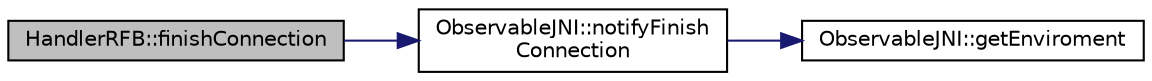 digraph "HandlerRFB::finishConnection"
{
  edge [fontname="Helvetica",fontsize="10",labelfontname="Helvetica",labelfontsize="10"];
  node [fontname="Helvetica",fontsize="10",shape=record];
  rankdir="LR";
  Node1 [label="HandlerRFB::finishConnection",height=0.2,width=0.4,color="black", fillcolor="grey75", style="filled" fontcolor="black"];
  Node1 -> Node2 [color="midnightblue",fontsize="10",style="solid",fontname="Helvetica"];
  Node2 [label="ObservableJNI::notifyFinish\lConnection",height=0.2,width=0.4,color="black", fillcolor="white", style="filled",URL="$classObservableJNI.html#a5356d8a9177f5ebc4c9d7d583a68b345"];
  Node2 -> Node3 [color="midnightblue",fontsize="10",style="solid",fontname="Helvetica"];
  Node3 [label="ObservableJNI::getEnviroment",height=0.2,width=0.4,color="black", fillcolor="white", style="filled",URL="$classObservableJNI.html#aa585114e66e7531e738a0be9669bceab",tooltip="Coloca el entorno de ejecucion de java al hilo actual."];
}
